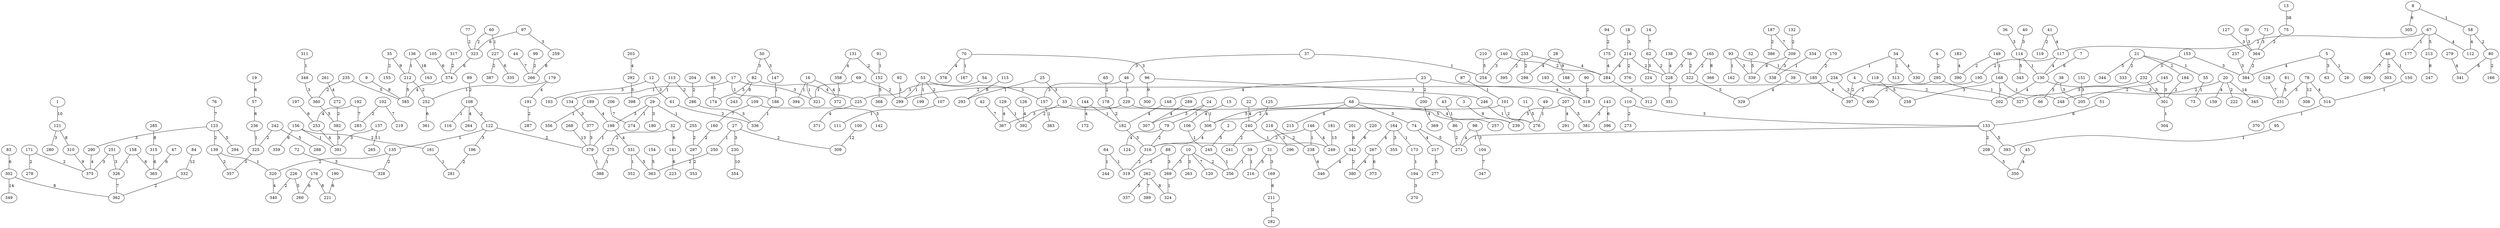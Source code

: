 graph G {
    "1" [label="1"];
    "2" [label="2"];
    "3" [label="3"];
    "4" [label="4"];
    "5" [label="5"];
    "6" [label="6"];
    "7" [label="7"];
    "8" [label="8"];
    "9" [label="9"];
    "10" [label="10"];
    "11" [label="11"];
    "12" [label="12"];
    "13" [label="13"];
    "14" [label="14"];
    "15" [label="15"];
    "16" [label="16"];
    "17" [label="17"];
    "18" [label="18"];
    "19" [label="19"];
    "20" [label="20"];
    "21" [label="21"];
    "22" [label="22"];
    "23" [label="23"];
    "24" [label="24"];
    "25" [label="25"];
    "26" [label="26"];
    "27" [label="27"];
    "28" [label="28"];
    "29" [label="29"];
    "30" [label="30"];
    "31" [label="31"];
    "32" [label="32"];
    "33" [label="33"];
    "34" [label="34"];
    "35" [label="35"];
    "36" [label="36"];
    "37" [label="37"];
    "38" [label="38"];
    "39" [label="39"];
    "40" [label="40"];
    "41" [label="41"];
    "42" [label="42"];
    "43" [label="43"];
    "44" [label="44"];
    "45" [label="45"];
    "46" [label="46"];
    "47" [label="47"];
    "48" [label="48"];
    "49" [label="49"];
    "50" [label="50"];
    "51" [label="51"];
    "52" [label="52"];
    "53" [label="53"];
    "54" [label="54"];
    "55" [label="55"];
    "56" [label="56"];
    "57" [label="57"];
    "58" [label="58"];
    "59" [label="59"];
    "60" [label="60"];
    "61" [label="61"];
    "62" [label="62"];
    "63" [label="63"];
    "64" [label="64"];
    "65" [label="65"];
    "66" [label="66"];
    "67" [label="67"];
    "68" [label="68"];
    "69" [label="69"];
    "70" [label="70"];
    "71" [label="71"];
    "72" [label="72"];
    "73" [label="73"];
    "74" [label="74"];
    "75" [label="75"];
    "76" [label="76"];
    "77" [label="77"];
    "78" [label="78"];
    "79" [label="79"];
    "80" [label="80"];
    "81" [label="81"];
    "82" [label="82"];
    "83" [label="83"];
    "84" [label="84"];
    "85" [label="85"];
    "86" [label="86"];
    "87" [label="87"];
    "88" [label="88"];
    "89" [label="89"];
    "90" [label="90"];
    "91" [label="91"];
    "92" [label="92"];
    "93" [label="93"];
    "94" [label="94"];
    "95" [label="95"];
    "96" [label="96"];
    "97" [label="97"];
    "98" [label="98"];
    "99" [label="99"];
    "100" [label="100"];
    "101" [label="101"];
    "102" [label="102"];
    "103" [label="103"];
    "104" [label="104"];
    "105" [label="105"];
    "106" [label="106"];
    "107" [label="107"];
    "108" [label="108"];
    "109" [label="109"];
    "110" [label="110"];
    "111" [label="111"];
    "112" [label="112"];
    "113" [label="113"];
    "114" [label="114"];
    "115" [label="115"];
    "116" [label="116"];
    "117" [label="117"];
    "118" [label="118"];
    "119" [label="119"];
    "120" [label="120"];
    "121" [label="121"];
    "122" [label="122"];
    "123" [label="123"];
    "124" [label="124"];
    "125" [label="125"];
    "126" [label="126"];
    "127" [label="127"];
    "128" [label="128"];
    "129" [label="129"];
    "130" [label="130"];
    "131" [label="131"];
    "132" [label="132"];
    "133" [label="133"];
    "134" [label="134"];
    "135" [label="135"];
    "136" [label="136"];
    "137" [label="137"];
    "138" [label="138"];
    "139" [label="139"];
    "140" [label="140"];
    "141" [label="141"];
    "142" [label="142"];
    "143" [label="143"];
    "144" [label="144"];
    "145" [label="145"];
    "146" [label="146"];
    "147" [label="147"];
    "148" [label="148"];
    "149" [label="149"];
    "150" [label="150"];
    "151" [label="151"];
    "152" [label="152"];
    "153" [label="153"];
    "154" [label="154"];
    "155" [label="155"];
    "156" [label="156"];
    "157" [label="157"];
    "158" [label="158"];
    "159" [label="159"];
    "160" [label="160"];
    "161" [label="161"];
    "162" [label="162"];
    "163" [label="163"];
    "164" [label="164"];
    "165" [label="165"];
    "166" [label="166"];
    "167" [label="167"];
    "168" [label="168"];
    "169" [label="169"];
    "170" [label="170"];
    "171" [label="171"];
    "172" [label="172"];
    "173" [label="173"];
    "174" [label="174"];
    "175" [label="175"];
    "176" [label="176"];
    "177" [label="177"];
    "178" [label="178"];
    "179" [label="179"];
    "180" [label="180"];
    "181" [label="181"];
    "182" [label="182"];
    "183" [label="183"];
    "184" [label="184"];
    "185" [label="185"];
    "186" [label="186"];
    "187" [label="187"];
    "188" [label="188"];
    "189" [label="189"];
    "190" [label="190"];
    "191" [label="191"];
    "192" [label="192"];
    "193" [label="193"];
    "194" [label="194"];
    "195" [label="195"];
    "196" [label="196"];
    "197" [label="197"];
    "198" [label="198"];
    "199" [label="199"];
    "200" [label="200"];
    "201" [label="201"];
    "202" [label="202"];
    "203" [label="203"];
    "204" [label="204"];
    "205" [label="205"];
    "206" [label="206"];
    "207" [label="207"];
    "208" [label="208"];
    "209" [label="209"];
    "210" [label="210"];
    "211" [label="211"];
    "212" [label="212"];
    "213" [label="213"];
    "214" [label="214"];
    "215" [label="215"];
    "216" [label="216"];
    "217" [label="217"];
    "218" [label="218"];
    "219" [label="219"];
    "220" [label="220"];
    "221" [label="221"];
    "222" [label="222"];
    "223" [label="223"];
    "224" [label="224"];
    "225" [label="225"];
    "226" [label="226"];
    "227" [label="227"];
    "228" [label="228"];
    "229" [label="229"];
    "230" [label="230"];
    "231" [label="231"];
    "232" [label="232"];
    "233" [label="233"];
    "234" [label="234"];
    "235" [label="235"];
    "236" [label="236"];
    "237" [label="237"];
    "238" [label="238"];
    "239" [label="239"];
    "240" [label="240"];
    "241" [label="241"];
    "242" [label="242"];
    "243" [label="243"];
    "244" [label="244"];
    "245" [label="245"];
    "246" [label="246"];
    "247" [label="247"];
    "248" [label="248"];
    "249" [label="249"];
    "250" [label="250"];
    "251" [label="251"];
    "252" [label="252"];
    "253" [label="253"];
    "254" [label="254"];
    "255" [label="255"];
    "256" [label="256"];
    "257" [label="257"];
    "258" [label="258"];
    "259" [label="259"];
    "260" [label="260"];
    "261" [label="261"];
    "262" [label="262"];
    "263" [label="263"];
    "264" [label="264"];
    "265" [label="265"];
    "266" [label="266"];
    "267" [label="267"];
    "268" [label="268"];
    "269" [label="269"];
    "270" [label="270"];
    "271" [label="271"];
    "272" [label="272"];
    "273" [label="273"];
    "274" [label="274"];
    "275" [label="275"];
    "276" [label="276"];
    "277" [label="277"];
    "278" [label="278"];
    "279" [label="279"];
    "280" [label="280"];
    "281" [label="281"];
    "282" [label="282"];
    "283" [label="283"];
    "284" [label="284"];
    "285" [label="285"];
    "286" [label="286"];
    "287" [label="287"];
    "288" [label="288"];
    "289" [label="289"];
    "290" [label="290"];
    "291" [label="291"];
    "292" [label="292"];
    "293" [label="293"];
    "294" [label="294"];
    "295" [label="295"];
    "296" [label="296"];
    "297" [label="297"];
    "298" [label="298"];
    "299" [label="299"];
    "300" [label="300"];
    "301" [label="301"];
    "302" [label="302"];
    "303" [label="303"];
    "304" [label="304"];
    "305" [label="305"];
    "306" [label="306"];
    "307" [label="307"];
    "308" [label="308"];
    "309" [label="309"];
    "310" [label="310"];
    "311" [label="311"];
    "312" [label="312"];
    "313" [label="313"];
    "314" [label="314"];
    "315" [label="315"];
    "316" [label="316"];
    "317" [label="317"];
    "318" [label="318"];
    "319" [label="319"];
    "320" [label="320"];
    "321" [label="321"];
    "322" [label="322"];
    "323" [label="323"];
    "324" [label="324"];
    "325" [label="325"];
    "326" [label="326"];
    "327" [label="327"];
    "328" [label="328"];
    "329" [label="329"];
    "330" [label="330"];
    "331" [label="331"];
    "332" [label="332"];
    "333" [label="333"];
    "334" [label="334"];
    "335" [label="335"];
    "336" [label="336"];
    "337" [label="337"];
    "338" [label="338"];
    "339" [label="339"];
    "340" [label="340"];
    "341" [label="341"];
    "342" [label="342"];
    "343" [label="343"];
    "344" [label="344"];
    "345" [label="345"];
    "346" [label="346"];
    "347" [label="347"];
    "348" [label="348"];
    "349" [label="349"];
    "350" [label="350"];
    "351" [label="351"];
    "352" [label="352"];
    "353" [label="353"];
    "354" [label="354"];
    "355" [label="355"];
    "356" [label="356"];
    "357" [label="357"];
    "358" [label="358"];
    "359" [label="359"];
    "360" [label="360"];
    "361" [label="361"];
    "362" [label="362"];
    "363" [label="363"];
    "364" [label="364"];
    "365" [label="365"];
    "366" [label="366"];
    "367" [label="367"];
    "368" [label="368"];
    "369" [label="369"];
    "370" [label="370"];
    "371" [label="371"];
    "372" [label="372"];
    "373" [label="373"];
    "374" [label="374"];
    "375" [label="375"];
    "376" [label="376"];
    "377" [label="377"];
    "378" [label="378"];
    "379" [label="379"];
    "380" [label="380"];
    "381" [label="381"];
    "382" [label="382"];
    "383" [label="383"];
    "384" [label="384"];
    "385" [label="385"];
    "386" [label="386"];
    "387" [label="387"];
    "388" [label="388"];
    "389" [label="389"];
    "390" [label="390"];
    "391" [label="391"];
    "392" [label="392"];
    "393" [label="393"];
    "394" [label="394"];
    "395" [label="395"];
    "396" [label="396"];
    "397" [label="397"];
    "398" [label="398"];
    "399" [label="399"];
    "400" [label="400"];
    "13" -- "75" [label="38", color=black];
    "136" -- "163" [label="18", color=black];
    "20" -- "345" [label="14", color=black];
    "302" -- "349" [label="14", color=black];
    "181" -- "249" [label="13", color=black];
    "268" -- "379" [label="13", color=black];
    "78" -- "308" [label="12", color=black];
    "84" -- "332" [label="12", color=black];
    "100" -- "309" [label="12", color=black];
    "137" -- "265" [label="11", color=black];
    "1" -- "121" [label="10", color=black];
    "230" -- "354" [label="10", color=black];
    "3" -- "239" [label="9", color=black];
    "8" -- "305" [label="9", color=black];
    "28" -- "188" [label="9", color=black];
    "35" -- "212" [label="9", color=black];
    "96" -- "300" [label="9", color=black];
    "310" -- "375" [label="9", color=black];
    "9" -- "385" [label="8", color=black];
    "82" -- "243" [label="8", color=black];
    "115" -- "293" [label="8", color=black];
    "121" -- "310" [label="8", color=black];
    "165" -- "366" [label="8", color=black];
    "201" -- "342" [label="8", color=black];
    "213" -- "247" [label="8", color=black];
    "259" -- "266" [label="8", color=black];
    "262" -- "324" [label="8", color=black];
    "285" -- "315" [label="8", color=black];
    "302" -- "362" [label="8", color=black];
    "10" -- "120" [label="7", color=black];
    "14" -- "62" [label="7", color=black];
    "42" -- "367" [label="7", color=black];
    "44" -- "266" [label="7", color=black];
    "48" -- "399" [label="7", color=black];
    "76" -- "123" [label="7", color=black];
    "85" -- "174" [label="7", color=black];
    "102" -- "219" [label="7", color=black];
    "104" -- "347" [label="7", color=black];
    "109" -- "160" [label="7", color=black];
    "128" -- "231" [label="7", color=black];
    "187" -- "209" [label="7", color=black];
    "192" -- "283" [label="7", color=black];
    "206" -- "274" [label="7", color=black];
    "228" -- "351" [label="7", color=black];
    "262" -- "389" [label="7", color=black];
    "326" -- "362" [label="7", color=black];
    "7" -- "130" [label="6", color=black];
    "19" -- "57" [label="6", color=black];
    "32" -- "141" [label="6", color=black];
    "47" -- "365" [label="6", color=black];
    "51" -- "133" [label="6", color=black];
    "57" -- "236" [label="6", color=black];
    "80" -- "341" [label="6", color=black];
    "83" -- "302" [label="6", color=black];
    "97" -- "323" [label="6", color=black];
    "105" -- "374" [label="6", color=black];
    "141" -- "223" [label="6", color=black];
    "143" -- "396" [label="6", color=black];
    "156" -- "359" [label="6", color=black];
    "158" -- "365" [label="6", color=black];
    "169" -- "211" [label="6", color=black];
    "176" -- "221" [label="6", color=black];
    "176" -- "260" [label="6", color=black];
    "190" -- "221" [label="6", color=black];
    "197" -- "253" [label="6", color=black];
    "209" -- "339" [label="6", color=black];
    "220" -- "342" [label="6", color=black];
    "227" -- "335" [label="6", color=black];
    "252" -- "361" [label="6", color=black];
    "267" -- "373" [label="6", color=black];
    "315" -- "365" [label="6", color=black];
    "323" -- "374" [label="6", color=black];
    "2" -- "245" [label="5", color=black];
    "11" -- "276" [label="5", color=black];
    "21" -- "344" [label="5", color=black];
    "31" -- "216" [label="5", color=black];
    "52" -- "339" [label="5", color=black];
    "67" -- "213" [label="5", color=black];
    "68" -- "306" [label="5", color=black];
    "74" -- "271" [label="5", color=black];
    "81" -- "231" [label="5", color=black];
    "82" -- "174" [label="5", color=black];
    "109" -- "142" [label="5", color=black];
    "114" -- "343" [label="5", color=black];
    "118" -- "258" [label="5", color=black];
    "123" -- "294" [label="5", color=black];
    "133" -- "393" [label="5", color=black];
    "152" -- "368" [label="5", color=black];
    "154" -- "363" [label="5", color=black];
    "182" -- "316" [label="5", color=black];
    "193" -- "318" [label="5", color=black];
    "207" -- "239" [label="5", color=black];
    "207" -- "381" [label="5", color=black];
    "208" -- "350" [label="5", color=black];
    "210" -- "254" [label="5", color=black];
    "212" -- "385" [label="5", color=black];
    "217" -- "277" [label="5", color=black];
    "226" -- "260" [label="5", color=black];
    "229" -- "257" [label="5", color=black];
    "235" -- "385" [label="5", color=black];
    "242" -- "288" [label="5", color=black];
    "262" -- "337" [label="5", color=black];
    "292" -- "398" [label="5", color=black];
    "322" -- "329" [label="5", color=black];
    "331" -- "363" [label="5", color=black];
    "360" -- "382" [label="5", color=black];
    "5" -- "384" [label="4", color=black];
    "15" -- "106" [label="4", color=black];
    "16" -- "372" [label="4", color=black];
    "20" -- "159" [label="4", color=black];
    "22" -- "240" [label="4", color=black];
    "23" -- "148" [label="4", color=black];
    "23" -- "318" [label="4", color=black];
    "28" -- "298" [label="4", color=black];
    "34" -- "330" [label="4", color=black];
    "39" -- "329" [label="4", color=black];
    "41" -- "117" [label="4", color=black];
    "45" -- "350" [label="4", color=black];
    "58" -- "112" [label="4", color=black];
    "67" -- "112" [label="4", color=black];
    "68" -- "215" [label="4", color=black];
    "68" -- "239" [label="4", color=black];
    "70" -- "378" [label="4", color=black];
    "74" -- "217" [label="4", color=black];
    "78" -- "314" [label="4", color=black];
    "79" -- "124" [label="4", color=black];
    "82" -- "225" [label="4", color=black];
    "98" -- "271" [label="4", color=black];
    "108" -- "264" [label="4", color=black];
    "117" -- "130" [label="4", color=black];
    "125" -- "240" [label="4", color=black];
    "126" -- "392" [label="4", color=black];
    "129" -- "367" [label="4", color=black];
    "130" -- "202" [label="4", color=black];
    "131" -- "358" [label="4", color=black];
    "138" -- "228" [label="4", color=black];
    "144" -- "172" [label="4", color=black];
    "146" -- "249" [label="4", color=black];
    "148" -- "182" [label="4", color=black];
    "164" -- "267" [label="4", color=black];
    "175" -- "284" [label="4", color=black];
    "179" -- "191" [label="4", color=black];
    "183" -- "390" [label="4", color=black];
    "185" -- "397" [label="4", color=black];
    "189" -- "198" [label="4", color=black];
    "192" -- "253" [label="4", color=black];
    "198" -- "331" [label="4", color=black];
    "200" -- "369" [label="4", color=black];
    "203" -- "292" [label="4", color=black];
    "207" -- "291" [label="4", color=black];
    "214" -- "284" [label="4", color=black];
    "225" -- "371" [label="4", color=black];
    "233" -- "284" [label="4", color=black];
    "238" -- "346" [label="4", color=black];
    "253" -- "391" [label="4", color=black];
    "261" -- "272" [label="4", color=black];
    "267" -- "380" [label="4", color=black];
    "279" -- "341" [label="4", color=black];
    "289" -- "307" [label="4", color=black];
    "290" -- "375" [label="4", color=black];
    "306" -- "316" [label="4", color=black];
    "320" -- "340" [label="4", color=black];
    "342" -- "346" [label="4", color=black];
    "374" -- "385" [label="4", color=black];
    "5" -- "63" [label="3", color=black];
    "10" -- "263" [label="3", color=black];
    "10" -- "269" [label="3", color=black];
    "12" -- "61" [label="3", color=black];
    "12" -- "103" [label="3", color=black];
    "17" -- "321" [label="3", color=black];
    "18" -- "214" [label="3", color=black];
    "24" -- "307" [label="3", color=black];
    "25" -- "33" [label="3", color=black];
    "27" -- "230" [label="3", color=black];
    "29" -- "180" [label="3", color=black];
    "29" -- "198" [label="3", color=black];
    "30" -- "364" [label="3", color=black];
    "31" -- "169" [label="3", color=black];
    "36" -- "114" [label="3", color=black];
    "37" -- "46" [label="3", color=black];
    "38" -- "66" [label="3", color=black];
    "38" -- "205" [label="3", color=black];
    "40" -- "114" [label="3", color=black];
    "46" -- "157" [label="3", color=black];
    "50" -- "82" [label="3", color=black];
    "50" -- "147" [label="3", color=black];
    "53" -- "157" [label="3", color=black];
    "54" -- "225" [label="3", color=black];
    "56" -- "228" [label="3", color=black];
    "62" -- "224" [label="3", color=black];
    "68" -- "74" [label="3", color=black];
    "70" -- "96" [label="3", color=black];
    "71" -- "364" [label="3", color=black];
    "72" -- "328" [label="3", color=black];
    "78" -- "231" [label="3", color=black];
    "88" -- "269" [label="3", color=black];
    "88" -- "319" [label="3", color=black];
    "93" -- "339" [label="3", color=black];
    "96" -- "246" [label="3", color=black];
    "97" -- "259" [label="3", color=black];
    "98" -- "104" [label="3", color=black];
    "110" -- "133" [label="3", color=black];
    "121" -- "280" [label="3", color=black];
    "122" -- "196" [label="3", color=black];
    "123" -- "290" [label="3", color=black];
    "127" -- "364" [label="3", color=black];
    "130" -- "231" [label="3", color=black];
    "134" -- "377" [label="3", color=black];
    "137" -- "391" [label="3", color=black];
    "140" -- "254" [label="3", color=black];
    "143" -- "381" [label="3", color=black];
    "145" -- "301" [label="3", color=black];
    "151" -- "205" [label="3", color=black];
    "153" -- "232" [label="3", color=black];
    "153" -- "384" [label="3", color=black];
    "164" -- "355" [label="3", color=black];
    "168" -- "258" [label="3", color=black];
    "194" -- "270" [label="3", color=black];
    "209" -- "338" [label="3", color=black];
    "218" -- "296" [label="3", color=black];
    "229" -- "367" [label="3", color=black];
    "232" -- "301" [label="3", color=black];
    "232" -- "327" [label="3", color=black];
    "234" -- "400" [label="3", color=black];
    "237" -- "384" [label="3", color=black];
    "251" -- "326" [label="3", color=black];
    "251" -- "375" [label="3", color=black];
    "284" -- "312" [label="3", color=black];
    "286" -- "336" [label="3", color=black];
    "325" -- "357" [label="3", color=black];
    "348" -- "360" [label="3", color=black];
    "377" -- "379" [label="3", color=black];
    "382" -- "391" [label="3", color=black];
    "4" -- "202" [label="2", color=black];
    "4" -- "397" [label="2", color=black];
    "6" -- "295" [label="2", color=black];
    "10" -- "256" [label="2", color=black];
    "20" -- "222" [label="2", color=black];
    "20" -- "248" [label="2", color=black];
    "21" -- "184" [label="2", color=black];
    "21" -- "333" [label="2", color=black];
    "23" -- "200" [label="2", color=black];
    "27" -- "309" [label="2", color=black];
    "32" -- "275" [label="2", color=black];
    "33" -- "392" [label="2", color=black];
    "35" -- "155" [label="2", color=black];
    "41" -- "119" [label="2", color=black];
    "48" -- "303" [label="2", color=black];
    "53" -- "107" [label="2", color=black];
    "56" -- "322" [label="2", color=black];
    "58" -- "80" [label="2", color=black];
    "60" -- "323" [label="2", color=black];
    "61" -- "336" [label="2", color=black];
    "62" -- "228" [label="2", color=black];
    "65" -- "178" [label="2", color=black];
    "67" -- "117" [label="2", color=black];
    "69" -- "299" [label="2", color=black];
    "75" -- "364" [label="2", color=black];
    "77" -- "323" [label="2", color=black];
    "79" -- "316" [label="2", color=black];
    "80" -- "166" [label="2", color=black];
    "86" -- "271" [label="2", color=black];
    "89" -- "108" [label="2", color=black];
    "90" -- "318" [label="2", color=black];
    "94" -- "175" [label="2", color=black];
    "99" -- "266" [label="2", color=black];
    "101" -- "276" [label="2", color=black];
    "101" -- "306" [label="2", color=black];
    "102" -- "283" [label="2", color=black];
    "108" -- "122" [label="2", color=black];
    "110" -- "273" [label="2", color=black];
    "113" -- "286" [label="2", color=black];
    "117" -- "195" [label="2", color=black];
    "122" -- "379" [label="2", color=black];
    "123" -- "139" [label="2", color=black];
    "131" -- "152" [label="2", color=black];
    "132" -- "209" [label="2", color=black];
    "133" -- "208" [label="2", color=black];
    "135" -- "320" [label="2", color=black];
    "135" -- "328" [label="2", color=black];
    "139" -- "357" [label="2", color=black];
    "140" -- "284" [label="2", color=black];
    "145" -- "205" [label="2", color=black];
    "146" -- "316" [label="2", color=black];
    "149" -- "390" [label="2", color=black];
    "156" -- "161" [label="2", color=black];
    "160" -- "297" [label="2", color=black];
    "165" -- "322" [label="2", color=black];
    "170" -- "185" [label="2", color=black];
    "171" -- "278" [label="2", color=black];
    "171" -- "375" [label="2", color=black];
    "178" -- "182" [label="2", color=black];
    "184" -- "301" [label="2", color=black];
    "187" -- "386" [label="2", color=black];
    "191" -- "287" [label="2", color=black];
    "195" -- "400" [label="2", color=black];
    "196" -- "281" [label="2", color=black];
    "204" -- "286" [label="2", color=black];
    "211" -- "282" [label="2", color=black];
    "212" -- "252" [label="2", color=black];
    "214" -- "228" [label="2", color=black];
    "214" -- "376" [label="2", color=black];
    "218" -- "238" [label="2", color=black];
    "226" -- "340" [label="2", color=black];
    "227" -- "387" [label="2", color=black];
    "233" -- "298" [label="2", color=black];
    "233" -- "395" [label="2", color=black];
    "234" -- "299" [label="2", color=black];
    "235" -- "360" [label="2", color=black];
    "240" -- "241" [label="2", color=black];
    "242" -- "325" [label="2", color=black];
    "250" -- "363" [label="2", color=black];
    "255" -- "297" [label="2", color=black];
    "272" -- "382" [label="2", color=black];
    "295" -- "397" [label="2", color=black];
    "297" -- "353" [label="2", color=black];
    "316" -- "319" [label="2", color=black];
    "317" -- "374" [label="2", color=black];
    "332" -- "362" [label="2", color=black];
    "342" -- "380" [label="2", color=black];
    "364" -- "384" [label="2", color=black];
    "5" -- "26" [label="1", color=black];
    "8" -- "58" [label="1", color=black];
    "16" -- "321" [label="1", color=black];
    "16" -- "394" [label="1", color=black];
    "17" -- "134" [label="1", color=black];
    "17" -- "186" [label="1", color=black];
    "21" -- "55" [label="1", color=black];
    "24" -- "79" [label="1", color=black];
    "25" -- "293" [label="1", color=black];
    "27" -- "250" [label="1", color=black];
    "29" -- "255" [label="1", color=black];
    "29" -- "274" [label="1", color=black];
    "33" -- "306" [label="1", color=black];
    "34" -- "234" [label="1", color=black];
    "34" -- "313" [label="1", color=black];
    "37" -- "254" [label="1", color=black];
    "43" -- "86" [label="1", color=black];
    "46" -- "229" [label="1", color=black];
    "48" -- "150" [label="1", color=black];
    "49" -- "276" [label="1", color=black];
    "53" -- "199" [label="1", color=black];
    "53" -- "299" [label="1", color=black];
    "55" -- "73" [label="1", color=black];
    "59" -- "216" [label="1", color=black];
    "59" -- "256" [label="1", color=black];
    "60" -- "227" [label="1", color=black];
    "64" -- "244" [label="1", color=black];
    "64" -- "319" [label="1", color=black];
    "67" -- "177" [label="1", color=black];
    "69" -- "321" [label="1", color=black];
    "70" -- "167" [label="1", color=black];
    "87" -- "101" [label="1", color=black];
    "91" -- "152" [label="1", color=black];
    "92" -- "299" [label="1", color=black];
    "93" -- "162" [label="1", color=black];
    "93" -- "185" [label="1", color=black];
    "95" -- "393" [label="1", color=black];
    "106" -- "245" [label="1", color=black];
    "107" -- "111" [label="1", color=black];
    "108" -- "116" [label="1", color=black];
    "113" -- "398" [label="1", color=black];
    "114" -- "130" [label="1", color=black];
    "122" -- "135" [label="1", color=black];
    "129" -- "392" [label="1", color=black];
    "133" -- "271" [label="1", color=black];
    "136" -- "212" [label="1", color=black];
    "139" -- "320" [label="1", color=black];
    "144" -- "182" [label="1", color=black];
    "146" -- "238" [label="1", color=black];
    "147" -- "186" [label="1", color=black];
    "149" -- "168" [label="1", color=black];
    "150" -- "314" [label="1", color=black];
    "156" -- "391" [label="1", color=black];
    "157" -- "383" [label="1", color=black];
    "158" -- "326" [label="1", color=black];
    "161" -- "281" [label="1", color=black];
    "164" -- "173" [label="1", color=black];
    "168" -- "202" [label="1", color=black];
    "168" -- "248" [label="1", color=black];
    "173" -- "194" [label="1", color=black];
    "179" -- "252" [label="1", color=black];
    "186" -- "336" [label="1", color=black];
    "189" -- "356" [label="1", color=black];
    "198" -- "379" [label="1", color=black];
    "236" -- "325" [label="1", color=black];
    "240" -- "249" [label="1", color=black];
    "245" -- "256" [label="1", color=black];
    "246" -- "276" [label="1", color=black];
    "269" -- "324" [label="1", color=black];
    "275" -- "388" [label="1", color=black];
    "295" -- "327" [label="1", color=black];
    "301" -- "304" [label="1", color=black];
    "311" -- "348" [label="1", color=black];
    "314" -- "370" [label="1", color=black];
    "331" -- "352" [label="1", color=black];
    "334" -- "338" [label="1", color=black];
    "358" -- "372" [label="1", color=black];
    "379" -- "388" [label="1", color=black];
}
